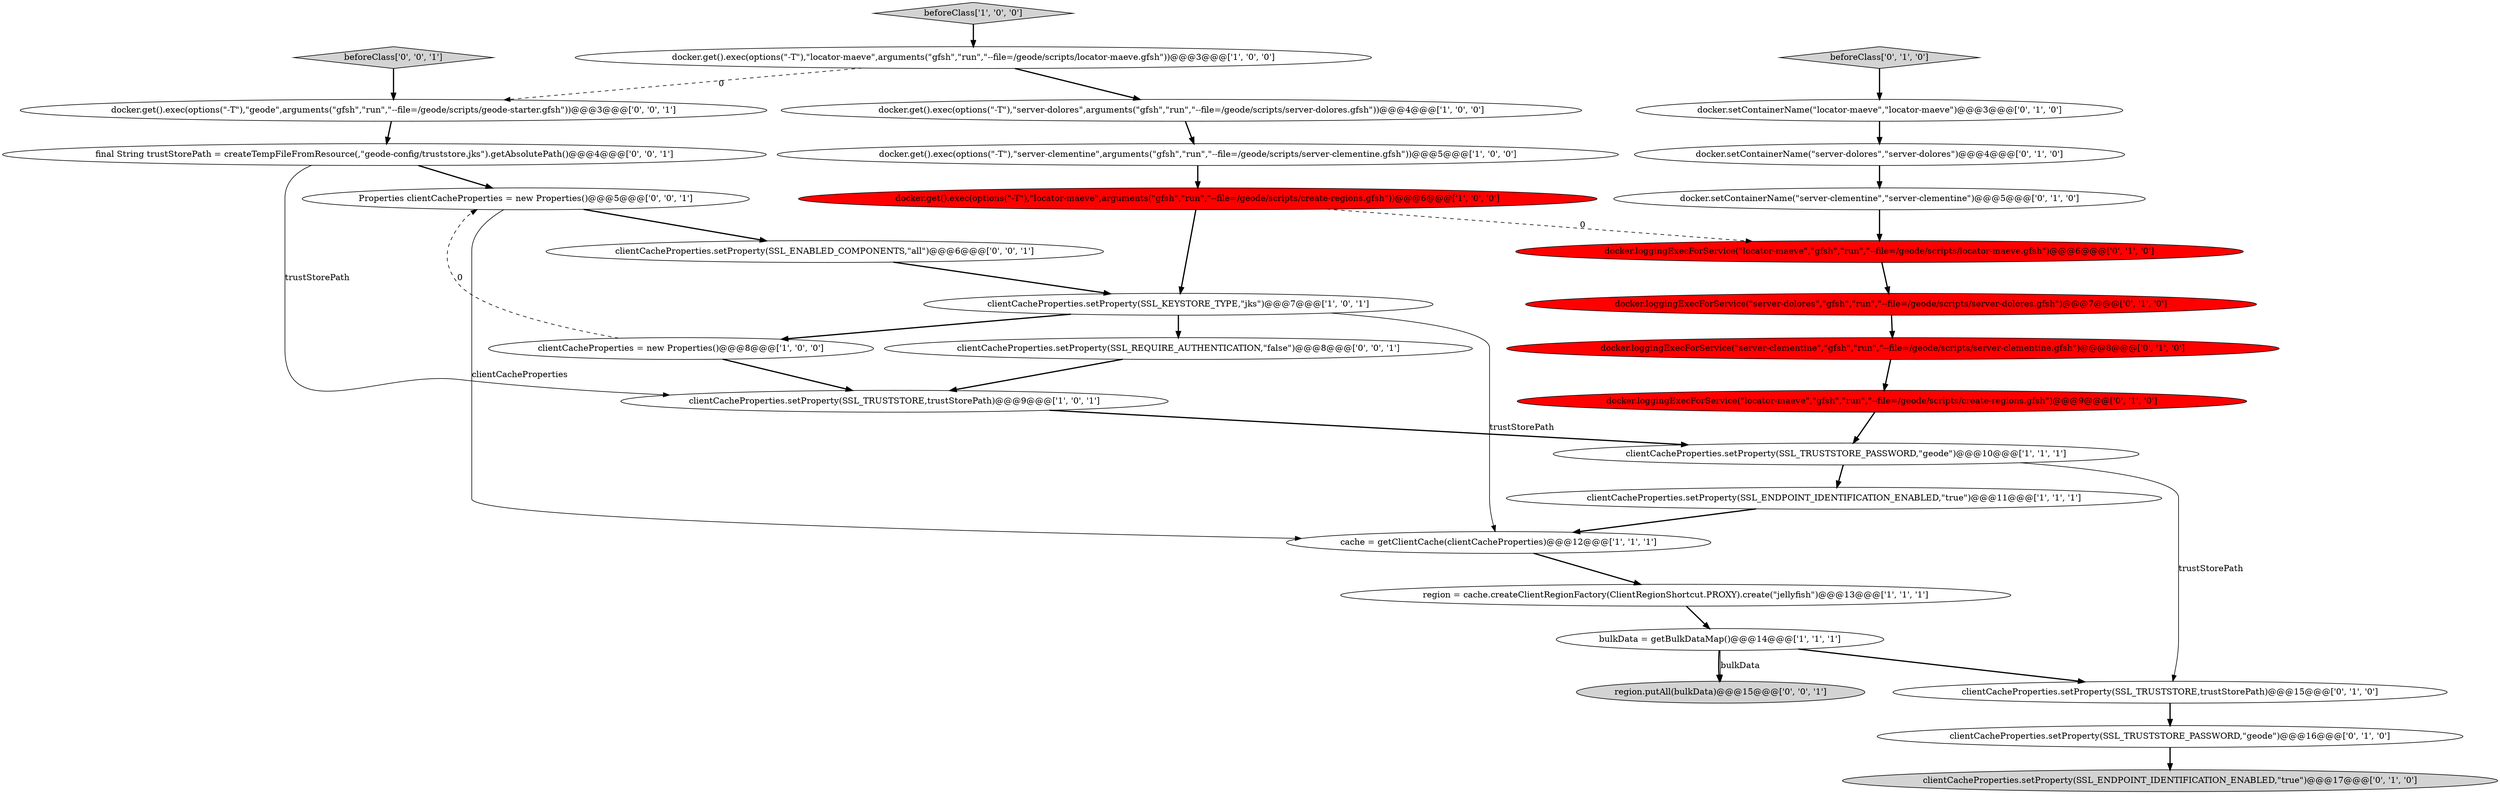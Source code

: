 digraph {
16 [style = filled, label = "docker.setContainerName(\"server-dolores\",\"server-dolores\")@@@4@@@['0', '1', '0']", fillcolor = white, shape = ellipse image = "AAA0AAABBB2BBB"];
27 [style = filled, label = "clientCacheProperties.setProperty(SSL_ENABLED_COMPONENTS,\"all\")@@@6@@@['0', '0', '1']", fillcolor = white, shape = ellipse image = "AAA0AAABBB3BBB"];
19 [style = filled, label = "docker.setContainerName(\"server-clementine\",\"server-clementine\")@@@5@@@['0', '1', '0']", fillcolor = white, shape = ellipse image = "AAA0AAABBB2BBB"];
26 [style = filled, label = "beforeClass['0', '0', '1']", fillcolor = lightgray, shape = diamond image = "AAA0AAABBB3BBB"];
0 [style = filled, label = "docker.get().exec(options(\"-T\"),\"locator-maeve\",arguments(\"gfsh\",\"run\",\"--file=/geode/scripts/locator-maeve.gfsh\"))@@@3@@@['1', '0', '0']", fillcolor = white, shape = ellipse image = "AAA0AAABBB1BBB"];
20 [style = filled, label = "docker.setContainerName(\"locator-maeve\",\"locator-maeve\")@@@3@@@['0', '1', '0']", fillcolor = white, shape = ellipse image = "AAA0AAABBB2BBB"];
1 [style = filled, label = "clientCacheProperties = new Properties()@@@8@@@['1', '0', '0']", fillcolor = white, shape = ellipse image = "AAA0AAABBB1BBB"];
3 [style = filled, label = "clientCacheProperties.setProperty(SSL_ENDPOINT_IDENTIFICATION_ENABLED,\"true\")@@@11@@@['1', '1', '1']", fillcolor = white, shape = ellipse image = "AAA0AAABBB1BBB"];
12 [style = filled, label = "clientCacheProperties.setProperty(SSL_TRUSTSTORE,trustStorePath)@@@9@@@['1', '0', '1']", fillcolor = white, shape = ellipse image = "AAA0AAABBB1BBB"];
5 [style = filled, label = "docker.get().exec(options(\"-T\"),\"server-dolores\",arguments(\"gfsh\",\"run\",\"--file=/geode/scripts/server-dolores.gfsh\"))@@@4@@@['1', '0', '0']", fillcolor = white, shape = ellipse image = "AAA0AAABBB1BBB"];
13 [style = filled, label = "beforeClass['0', '1', '0']", fillcolor = lightgray, shape = diamond image = "AAA0AAABBB2BBB"];
28 [style = filled, label = "region.putAll(bulkData)@@@15@@@['0', '0', '1']", fillcolor = lightgray, shape = ellipse image = "AAA0AAABBB3BBB"];
17 [style = filled, label = "clientCacheProperties.setProperty(SSL_TRUSTSTORE_PASSWORD,\"geode\")@@@16@@@['0', '1', '0']", fillcolor = white, shape = ellipse image = "AAA0AAABBB2BBB"];
14 [style = filled, label = "docker.loggingExecForService(\"server-clementine\",\"gfsh\",\"run\",\"--file=/geode/scripts/server-clementine.gfsh\")@@@8@@@['0', '1', '0']", fillcolor = red, shape = ellipse image = "AAA1AAABBB2BBB"];
7 [style = filled, label = "docker.get().exec(options(\"-T\"),\"locator-maeve\",arguments(\"gfsh\",\"run\",\"--file=/geode/scripts/create-regions.gfsh\"))@@@6@@@['1', '0', '0']", fillcolor = red, shape = ellipse image = "AAA1AAABBB1BBB"];
30 [style = filled, label = "docker.get().exec(options(\"-T\"),\"geode\",arguments(\"gfsh\",\"run\",\"--file=/geode/scripts/geode-starter.gfsh\"))@@@3@@@['0', '0', '1']", fillcolor = white, shape = ellipse image = "AAA0AAABBB3BBB"];
2 [style = filled, label = "clientCacheProperties.setProperty(SSL_TRUSTSTORE_PASSWORD,\"geode\")@@@10@@@['1', '1', '1']", fillcolor = white, shape = ellipse image = "AAA0AAABBB1BBB"];
23 [style = filled, label = "docker.loggingExecForService(\"locator-maeve\",\"gfsh\",\"run\",\"--file=/geode/scripts/create-regions.gfsh\")@@@9@@@['0', '1', '0']", fillcolor = red, shape = ellipse image = "AAA1AAABBB2BBB"];
18 [style = filled, label = "docker.loggingExecForService(\"locator-maeve\",\"gfsh\",\"run\",\"--file=/geode/scripts/locator-maeve.gfsh\")@@@6@@@['0', '1', '0']", fillcolor = red, shape = ellipse image = "AAA1AAABBB2BBB"];
29 [style = filled, label = "final String trustStorePath = createTempFileFromResource(,\"geode-config/truststore.jks\").getAbsolutePath()@@@4@@@['0', '0', '1']", fillcolor = white, shape = ellipse image = "AAA0AAABBB3BBB"];
22 [style = filled, label = "clientCacheProperties.setProperty(SSL_TRUSTSTORE,trustStorePath)@@@15@@@['0', '1', '0']", fillcolor = white, shape = ellipse image = "AAA0AAABBB2BBB"];
4 [style = filled, label = "bulkData = getBulkDataMap()@@@14@@@['1', '1', '1']", fillcolor = white, shape = ellipse image = "AAA0AAABBB1BBB"];
15 [style = filled, label = "clientCacheProperties.setProperty(SSL_ENDPOINT_IDENTIFICATION_ENABLED,\"true\")@@@17@@@['0', '1', '0']", fillcolor = lightgray, shape = ellipse image = "AAA0AAABBB2BBB"];
8 [style = filled, label = "docker.get().exec(options(\"-T\"),\"server-clementine\",arguments(\"gfsh\",\"run\",\"--file=/geode/scripts/server-clementine.gfsh\"))@@@5@@@['1', '0', '0']", fillcolor = white, shape = ellipse image = "AAA0AAABBB1BBB"];
24 [style = filled, label = "Properties clientCacheProperties = new Properties()@@@5@@@['0', '0', '1']", fillcolor = white, shape = ellipse image = "AAA0AAABBB3BBB"];
25 [style = filled, label = "clientCacheProperties.setProperty(SSL_REQUIRE_AUTHENTICATION,\"false\")@@@8@@@['0', '0', '1']", fillcolor = white, shape = ellipse image = "AAA0AAABBB3BBB"];
11 [style = filled, label = "region = cache.createClientRegionFactory(ClientRegionShortcut.PROXY).create(\"jellyfish\")@@@13@@@['1', '1', '1']", fillcolor = white, shape = ellipse image = "AAA0AAABBB1BBB"];
9 [style = filled, label = "beforeClass['1', '0', '0']", fillcolor = lightgray, shape = diamond image = "AAA0AAABBB1BBB"];
21 [style = filled, label = "docker.loggingExecForService(\"server-dolores\",\"gfsh\",\"run\",\"--file=/geode/scripts/server-dolores.gfsh\")@@@7@@@['0', '1', '0']", fillcolor = red, shape = ellipse image = "AAA1AAABBB2BBB"];
6 [style = filled, label = "clientCacheProperties.setProperty(SSL_KEYSTORE_TYPE,\"jks\")@@@7@@@['1', '0', '1']", fillcolor = white, shape = ellipse image = "AAA0AAABBB1BBB"];
10 [style = filled, label = "cache = getClientCache(clientCacheProperties)@@@12@@@['1', '1', '1']", fillcolor = white, shape = ellipse image = "AAA0AAABBB1BBB"];
5->8 [style = bold, label=""];
4->28 [style = solid, label="bulkData"];
24->10 [style = solid, label="clientCacheProperties"];
19->18 [style = bold, label=""];
9->0 [style = bold, label=""];
7->18 [style = dashed, label="0"];
2->3 [style = bold, label=""];
11->4 [style = bold, label=""];
16->19 [style = bold, label=""];
30->29 [style = bold, label=""];
27->6 [style = bold, label=""];
4->28 [style = bold, label=""];
8->7 [style = bold, label=""];
26->30 [style = bold, label=""];
6->1 [style = bold, label=""];
3->10 [style = bold, label=""];
12->2 [style = bold, label=""];
20->16 [style = bold, label=""];
14->23 [style = bold, label=""];
25->12 [style = bold, label=""];
1->24 [style = dashed, label="0"];
7->6 [style = bold, label=""];
6->10 [style = solid, label="trustStorePath"];
0->30 [style = dashed, label="0"];
17->15 [style = bold, label=""];
1->12 [style = bold, label=""];
22->17 [style = bold, label=""];
29->12 [style = solid, label="trustStorePath"];
13->20 [style = bold, label=""];
2->22 [style = solid, label="trustStorePath"];
23->2 [style = bold, label=""];
18->21 [style = bold, label=""];
29->24 [style = bold, label=""];
4->22 [style = bold, label=""];
24->27 [style = bold, label=""];
6->25 [style = bold, label=""];
0->5 [style = bold, label=""];
21->14 [style = bold, label=""];
10->11 [style = bold, label=""];
}
